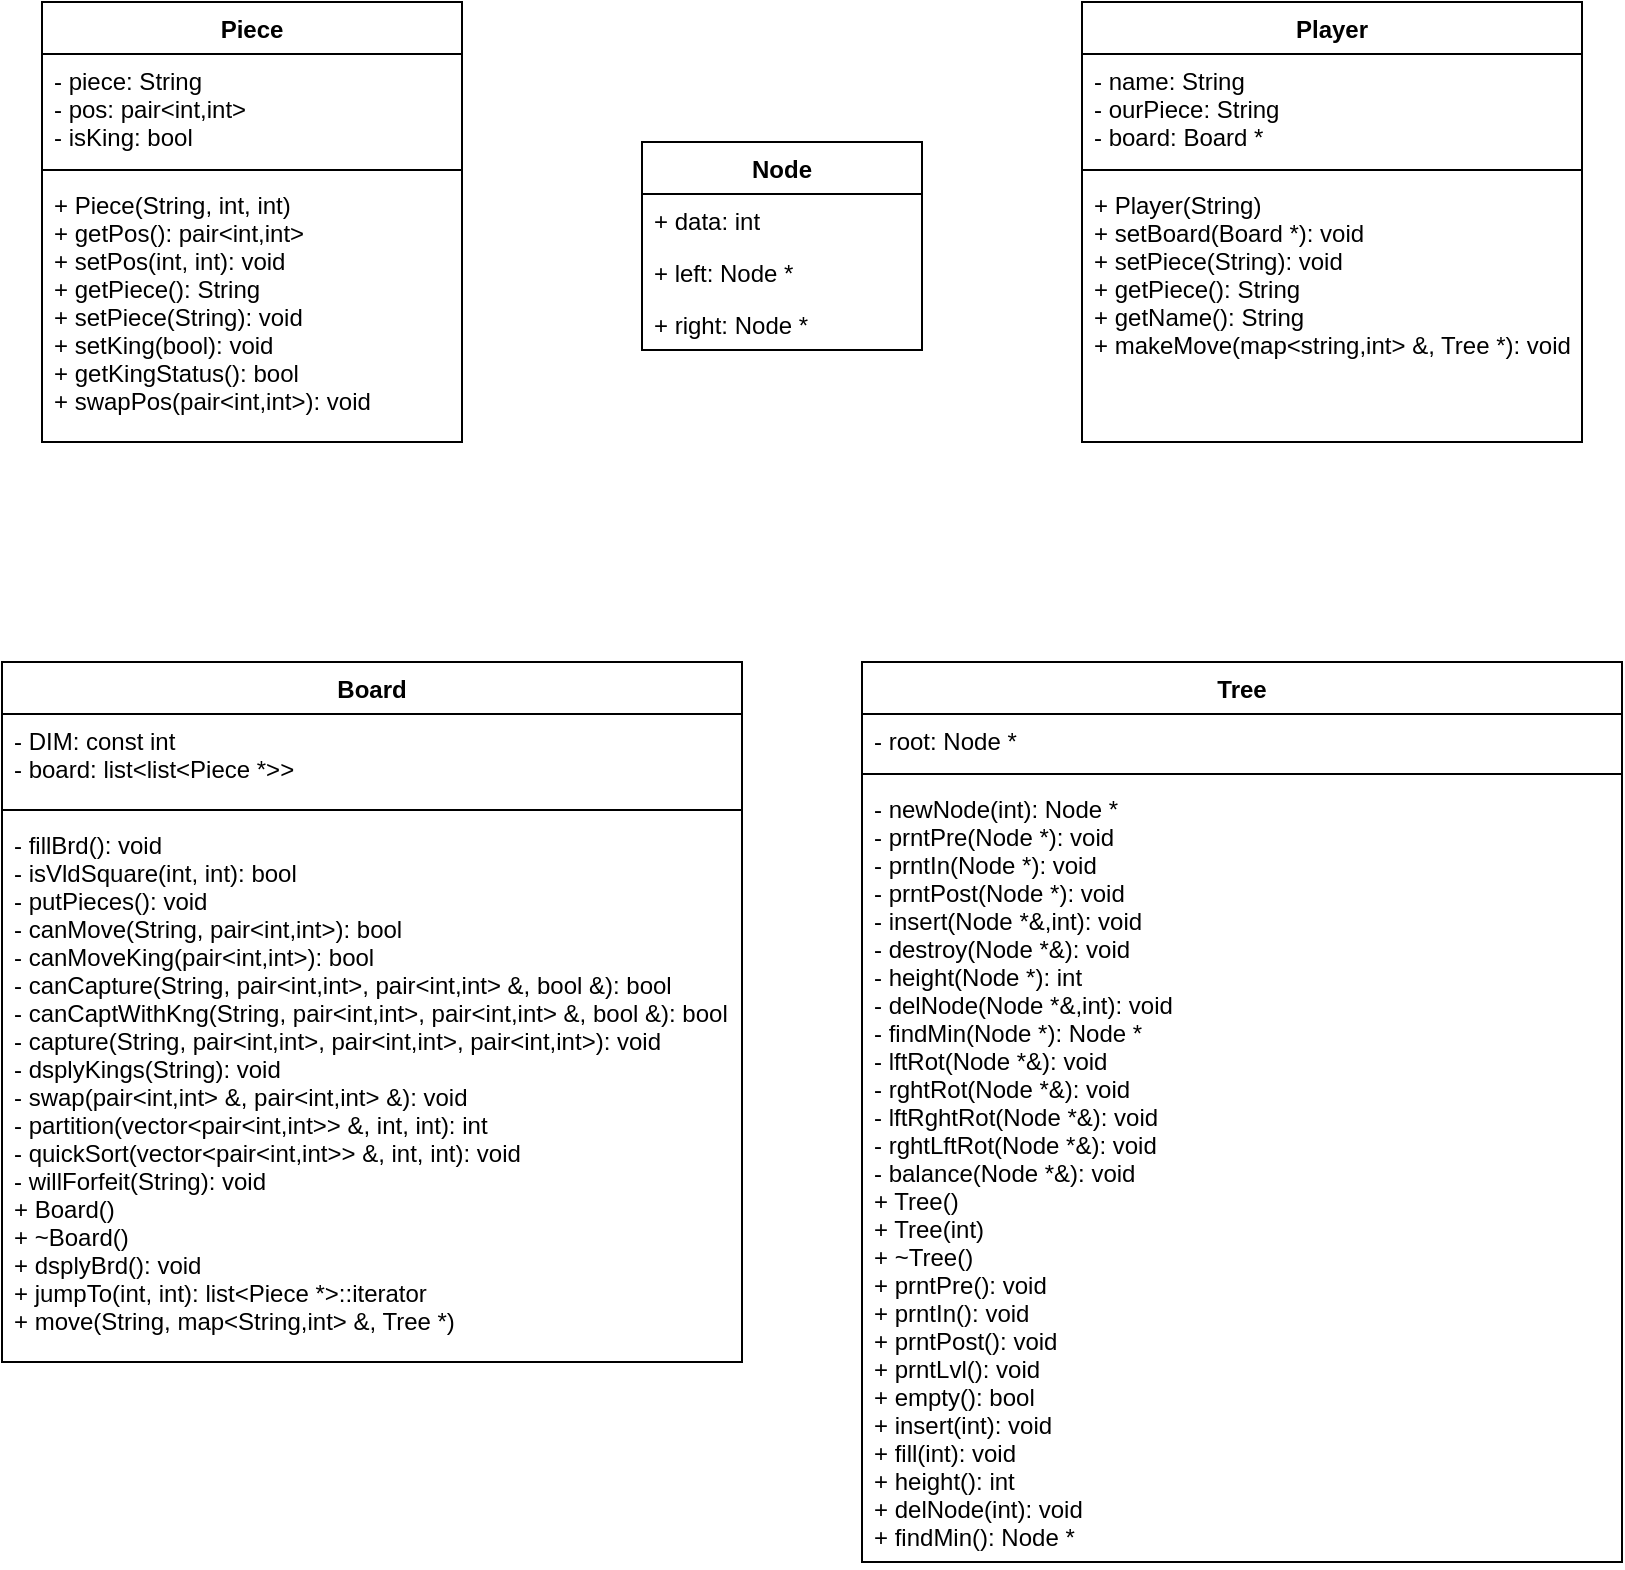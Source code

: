 <mxfile version="20.6.0" type="device"><diagram id="KQ6z4nUrbd0Pp6zzMbv_" name="Page-1"><mxGraphModel dx="1108" dy="492" grid="1" gridSize="10" guides="1" tooltips="1" connect="1" arrows="1" fold="1" page="1" pageScale="1" pageWidth="850" pageHeight="1100" math="0" shadow="0"><root><mxCell id="0"/><mxCell id="1" parent="0"/><mxCell id="FCQIOE10_mKCPN1hPNHA-1" value="Piece" style="swimlane;fontStyle=1;align=center;verticalAlign=top;childLayout=stackLayout;horizontal=1;startSize=26;horizontalStack=0;resizeParent=1;resizeParentMax=0;resizeLast=0;collapsible=1;marginBottom=0;" parent="1" vertex="1"><mxGeometry x="40" y="110" width="210" height="220" as="geometry"/></mxCell><mxCell id="FCQIOE10_mKCPN1hPNHA-2" value="- piece: String&#10;- pos: pair&lt;int,int&gt;&#10;- isKing: bool" style="text;strokeColor=none;fillColor=none;align=left;verticalAlign=top;spacingLeft=4;spacingRight=4;overflow=hidden;rotatable=0;points=[[0,0.5],[1,0.5]];portConstraint=eastwest;" parent="FCQIOE10_mKCPN1hPNHA-1" vertex="1"><mxGeometry y="26" width="210" height="54" as="geometry"/></mxCell><mxCell id="FCQIOE10_mKCPN1hPNHA-3" value="" style="line;strokeWidth=1;fillColor=none;align=left;verticalAlign=middle;spacingTop=-1;spacingLeft=3;spacingRight=3;rotatable=0;labelPosition=right;points=[];portConstraint=eastwest;strokeColor=inherit;" parent="FCQIOE10_mKCPN1hPNHA-1" vertex="1"><mxGeometry y="80" width="210" height="8" as="geometry"/></mxCell><mxCell id="FCQIOE10_mKCPN1hPNHA-4" value="+ Piece(String, int, int)&#10;+ getPos(): pair&lt;int,int&gt;&#10;+ setPos(int, int): void&#10;+ getPiece(): String&#10;+ setPiece(String): void&#10;+ setKing(bool): void&#10;+ getKingStatus(): bool&#10;+ swapPos(pair&lt;int,int&gt;): void" style="text;strokeColor=none;fillColor=none;align=left;verticalAlign=top;spacingLeft=4;spacingRight=4;overflow=hidden;rotatable=0;points=[[0,0.5],[1,0.5]];portConstraint=eastwest;" parent="FCQIOE10_mKCPN1hPNHA-1" vertex="1"><mxGeometry y="88" width="210" height="132" as="geometry"/></mxCell><mxCell id="FCQIOE10_mKCPN1hPNHA-5" value="Player" style="swimlane;fontStyle=1;align=center;verticalAlign=top;childLayout=stackLayout;horizontal=1;startSize=26;horizontalStack=0;resizeParent=1;resizeParentMax=0;resizeLast=0;collapsible=1;marginBottom=0;" parent="1" vertex="1"><mxGeometry x="560" y="110" width="250" height="220" as="geometry"/></mxCell><mxCell id="FCQIOE10_mKCPN1hPNHA-6" value="- name: String&#10;- ourPiece: String&#10;- board: Board *" style="text;strokeColor=none;fillColor=none;align=left;verticalAlign=top;spacingLeft=4;spacingRight=4;overflow=hidden;rotatable=0;points=[[0,0.5],[1,0.5]];portConstraint=eastwest;" parent="FCQIOE10_mKCPN1hPNHA-5" vertex="1"><mxGeometry y="26" width="250" height="54" as="geometry"/></mxCell><mxCell id="FCQIOE10_mKCPN1hPNHA-7" value="" style="line;strokeWidth=1;fillColor=none;align=left;verticalAlign=middle;spacingTop=-1;spacingLeft=3;spacingRight=3;rotatable=0;labelPosition=right;points=[];portConstraint=eastwest;strokeColor=inherit;" parent="FCQIOE10_mKCPN1hPNHA-5" vertex="1"><mxGeometry y="80" width="250" height="8" as="geometry"/></mxCell><mxCell id="FCQIOE10_mKCPN1hPNHA-8" value="+ Player(String)&#10;+ setBoard(Board *): void&#10;+ setPiece(String): void&#10;+ getPiece(): String&#10;+ getName(): String&#10;+ makeMove(map&lt;string,int&gt; &amp;, Tree *): void" style="text;strokeColor=none;fillColor=none;align=left;verticalAlign=top;spacingLeft=4;spacingRight=4;overflow=hidden;rotatable=0;points=[[0,0.5],[1,0.5]];portConstraint=eastwest;" parent="FCQIOE10_mKCPN1hPNHA-5" vertex="1"><mxGeometry y="88" width="250" height="132" as="geometry"/></mxCell><mxCell id="FCQIOE10_mKCPN1hPNHA-17" value="Board" style="swimlane;fontStyle=1;align=center;verticalAlign=top;childLayout=stackLayout;horizontal=1;startSize=26;horizontalStack=0;resizeParent=1;resizeParentMax=0;resizeLast=0;collapsible=1;marginBottom=0;" parent="1" vertex="1"><mxGeometry x="20" y="440" width="370" height="350" as="geometry"/></mxCell><mxCell id="FCQIOE10_mKCPN1hPNHA-18" value="- DIM: const int&#10;- board: list&lt;list&lt;Piece *&gt;&gt;" style="text;strokeColor=none;fillColor=none;align=left;verticalAlign=top;spacingLeft=4;spacingRight=4;overflow=hidden;rotatable=0;points=[[0,0.5],[1,0.5]];portConstraint=eastwest;" parent="FCQIOE10_mKCPN1hPNHA-17" vertex="1"><mxGeometry y="26" width="370" height="44" as="geometry"/></mxCell><mxCell id="FCQIOE10_mKCPN1hPNHA-19" value="" style="line;strokeWidth=1;fillColor=none;align=left;verticalAlign=middle;spacingTop=-1;spacingLeft=3;spacingRight=3;rotatable=0;labelPosition=right;points=[];portConstraint=eastwest;strokeColor=inherit;" parent="FCQIOE10_mKCPN1hPNHA-17" vertex="1"><mxGeometry y="70" width="370" height="8" as="geometry"/></mxCell><mxCell id="FCQIOE10_mKCPN1hPNHA-20" value="- fillBrd(): void&#10;- isVldSquare(int, int): bool&#10;- putPieces(): void&#10;- canMove(String, pair&lt;int,int&gt;): bool&#10;- canMoveKing(pair&lt;int,int&gt;): bool&#10;- canCapture(String, pair&lt;int,int&gt;, pair&lt;int,int&gt; &amp;, bool &amp;): bool&#10;- canCaptWithKng(String, pair&lt;int,int&gt;, pair&lt;int,int&gt; &amp;, bool &amp;): bool&#10;- capture(String, pair&lt;int,int&gt;, pair&lt;int,int&gt;, pair&lt;int,int&gt;): void&#10;- dsplyKings(String): void&#10;- swap(pair&lt;int,int&gt; &amp;, pair&lt;int,int&gt; &amp;): void&#10;- partition(vector&lt;pair&lt;int,int&gt;&gt; &amp;, int, int): int&#10;- quickSort(vector&lt;pair&lt;int,int&gt;&gt; &amp;, int, int): void&#10;- willForfeit(String): void&#10;+ Board()&#10;+ ~Board()&#10;+ dsplyBrd(): void&#10;+ jumpTo(int, int): list&lt;Piece *&gt;::iterator&#10;+ move(String, map&lt;String,int&gt; &amp;, Tree *)" style="text;strokeColor=none;fillColor=none;align=left;verticalAlign=top;spacingLeft=4;spacingRight=4;overflow=hidden;rotatable=0;points=[[0,0.5],[1,0.5]];portConstraint=eastwest;" parent="FCQIOE10_mKCPN1hPNHA-17" vertex="1"><mxGeometry y="78" width="370" height="272" as="geometry"/></mxCell><mxCell id="kyTjP7SVuuzjr-WfW3kM-10" value="Node" style="swimlane;fontStyle=1;childLayout=stackLayout;horizontal=1;startSize=26;fillColor=none;horizontalStack=0;resizeParent=1;resizeParentMax=0;resizeLast=0;collapsible=1;marginBottom=0;" parent="1" vertex="1"><mxGeometry x="340" y="180" width="140" height="104" as="geometry"/></mxCell><mxCell id="kyTjP7SVuuzjr-WfW3kM-11" value="+ data: int" style="text;strokeColor=none;fillColor=none;align=left;verticalAlign=top;spacingLeft=4;spacingRight=4;overflow=hidden;rotatable=0;points=[[0,0.5],[1,0.5]];portConstraint=eastwest;" parent="kyTjP7SVuuzjr-WfW3kM-10" vertex="1"><mxGeometry y="26" width="140" height="26" as="geometry"/></mxCell><mxCell id="kyTjP7SVuuzjr-WfW3kM-12" value="+ left: Node *" style="text;strokeColor=none;fillColor=none;align=left;verticalAlign=top;spacingLeft=4;spacingRight=4;overflow=hidden;rotatable=0;points=[[0,0.5],[1,0.5]];portConstraint=eastwest;" parent="kyTjP7SVuuzjr-WfW3kM-10" vertex="1"><mxGeometry y="52" width="140" height="26" as="geometry"/></mxCell><mxCell id="kyTjP7SVuuzjr-WfW3kM-13" value="+ right: Node *" style="text;strokeColor=none;fillColor=none;align=left;verticalAlign=top;spacingLeft=4;spacingRight=4;overflow=hidden;rotatable=0;points=[[0,0.5],[1,0.5]];portConstraint=eastwest;" parent="kyTjP7SVuuzjr-WfW3kM-10" vertex="1"><mxGeometry y="78" width="140" height="26" as="geometry"/></mxCell><mxCell id="kyTjP7SVuuzjr-WfW3kM-14" value="Tree" style="swimlane;fontStyle=1;align=center;verticalAlign=top;childLayout=stackLayout;horizontal=1;startSize=26;horizontalStack=0;resizeParent=1;resizeParentMax=0;resizeLast=0;collapsible=1;marginBottom=0;" parent="1" vertex="1"><mxGeometry x="450" y="440" width="380" height="450" as="geometry"/></mxCell><mxCell id="kyTjP7SVuuzjr-WfW3kM-15" value="- root: Node *" style="text;strokeColor=none;fillColor=none;align=left;verticalAlign=top;spacingLeft=4;spacingRight=4;overflow=hidden;rotatable=0;points=[[0,0.5],[1,0.5]];portConstraint=eastwest;" parent="kyTjP7SVuuzjr-WfW3kM-14" vertex="1"><mxGeometry y="26" width="380" height="26" as="geometry"/></mxCell><mxCell id="kyTjP7SVuuzjr-WfW3kM-16" value="" style="line;strokeWidth=1;fillColor=none;align=left;verticalAlign=middle;spacingTop=-1;spacingLeft=3;spacingRight=3;rotatable=0;labelPosition=right;points=[];portConstraint=eastwest;strokeColor=inherit;" parent="kyTjP7SVuuzjr-WfW3kM-14" vertex="1"><mxGeometry y="52" width="380" height="8" as="geometry"/></mxCell><mxCell id="kyTjP7SVuuzjr-WfW3kM-17" value="- newNode(int): Node *&#10;- prntPre(Node *): void&#10;- prntIn(Node *): void&#10;- prntPost(Node *): void&#10;- insert(Node *&amp;,int): void&#10;- destroy(Node *&amp;): void&#10;- height(Node *): int&#10;- delNode(Node *&amp;,int): void&#10;- findMin(Node *): Node *&#10;- lftRot(Node *&amp;): void&#10;- rghtRot(Node *&amp;): void&#10;- lftRghtRot(Node *&amp;): void&#10;- rghtLftRot(Node *&amp;): void&#10;- balance(Node *&amp;): void&#10;+ Tree()&#10;+ Tree(int)&#10;+ ~Tree()&#10;+ prntPre(): void&#10;+ prntIn(): void&#10;+ prntPost(): void&#10;+ prntLvl(): void&#10;+ empty(): bool&#10;+ insert(int): void&#10;+ fill(int): void&#10;+ height(): int&#10;+ delNode(int): void&#10;+ findMin(): Node * " style="text;strokeColor=none;fillColor=none;align=left;verticalAlign=top;spacingLeft=4;spacingRight=4;overflow=hidden;rotatable=0;points=[[0,0.5],[1,0.5]];portConstraint=eastwest;" parent="kyTjP7SVuuzjr-WfW3kM-14" vertex="1"><mxGeometry y="60" width="380" height="390" as="geometry"/></mxCell></root></mxGraphModel></diagram></mxfile>